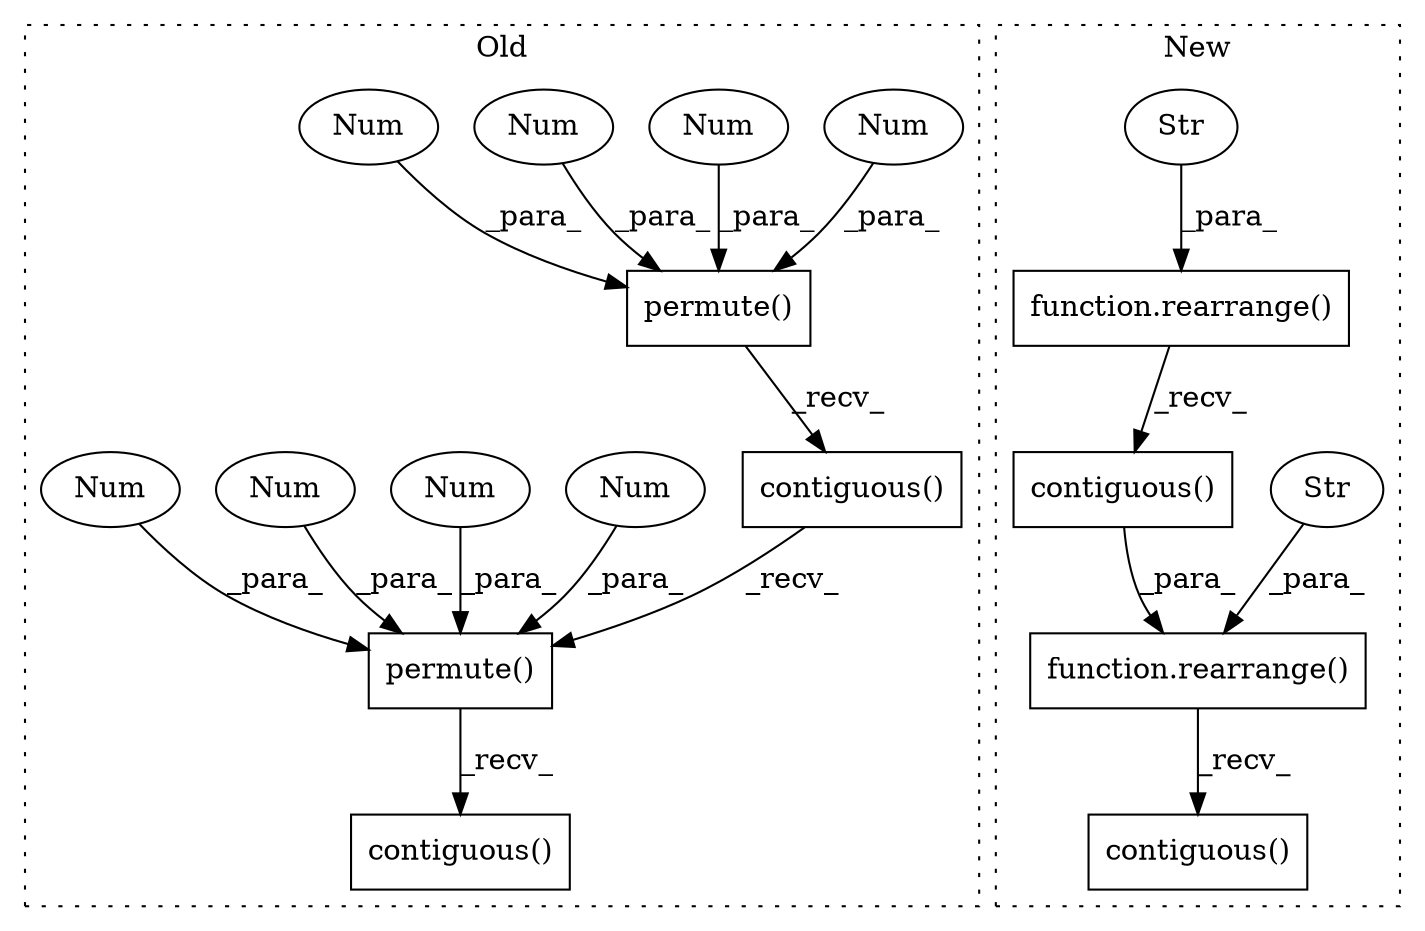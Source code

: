 digraph G {
subgraph cluster0 {
1 [label="contiguous()" a="75" s="9094" l="36" shape="box"];
3 [label="permute()" a="75" s="7470,7490" l="10,1" shape="box"];
4 [label="Num" a="76" s="7489" l="1" shape="ellipse"];
5 [label="Num" a="76" s="7483" l="1" shape="ellipse"];
6 [label="Num" a="76" s="7486" l="1" shape="ellipse"];
7 [label="Num" a="76" s="7480" l="1" shape="ellipse"];
13 [label="contiguous()" a="75" s="7470" l="34" shape="box"];
14 [label="permute()" a="75" s="9094,9116" l="12,1" shape="box"];
15 [label="Num" a="76" s="9109" l="1" shape="ellipse"];
16 [label="Num" a="76" s="9106" l="1" shape="ellipse"];
17 [label="Num" a="76" s="9112" l="1" shape="ellipse"];
18 [label="Num" a="76" s="9115" l="1" shape="ellipse"];
label = "Old";
style="dotted";
}
subgraph cluster1 {
2 [label="contiguous()" a="75" s="9155" l="49" shape="box"];
8 [label="function.rearrange()" a="75" s="9155,9190" l="10,1" shape="box"];
9 [label="Str" a="66" s="9170" l="20" shape="ellipse"];
10 [label="function.rearrange()" a="75" s="7518,7551" l="10,1" shape="box"];
11 [label="Str" a="66" s="7531" l="20" shape="ellipse"];
12 [label="contiguous()" a="75" s="7518" l="47" shape="box"];
label = "New";
style="dotted";
}
3 -> 13 [label="_recv_"];
4 -> 3 [label="_para_"];
5 -> 3 [label="_para_"];
6 -> 3 [label="_para_"];
7 -> 3 [label="_para_"];
8 -> 2 [label="_recv_"];
9 -> 8 [label="_para_"];
10 -> 12 [label="_recv_"];
11 -> 10 [label="_para_"];
12 -> 8 [label="_para_"];
13 -> 14 [label="_recv_"];
14 -> 1 [label="_recv_"];
15 -> 14 [label="_para_"];
16 -> 14 [label="_para_"];
17 -> 14 [label="_para_"];
18 -> 14 [label="_para_"];
}
